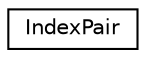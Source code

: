 digraph "Graphical Class Hierarchy"
{
  edge [fontname="Helvetica",fontsize="10",labelfontname="Helvetica",labelfontsize="10"];
  node [fontname="Helvetica",fontsize="10",shape=record];
  rankdir="LR";
  Node0 [label="IndexPair",height=0.2,width=0.4,color="black", fillcolor="white", style="filled",URL="$structIndexPair.html"];
}
